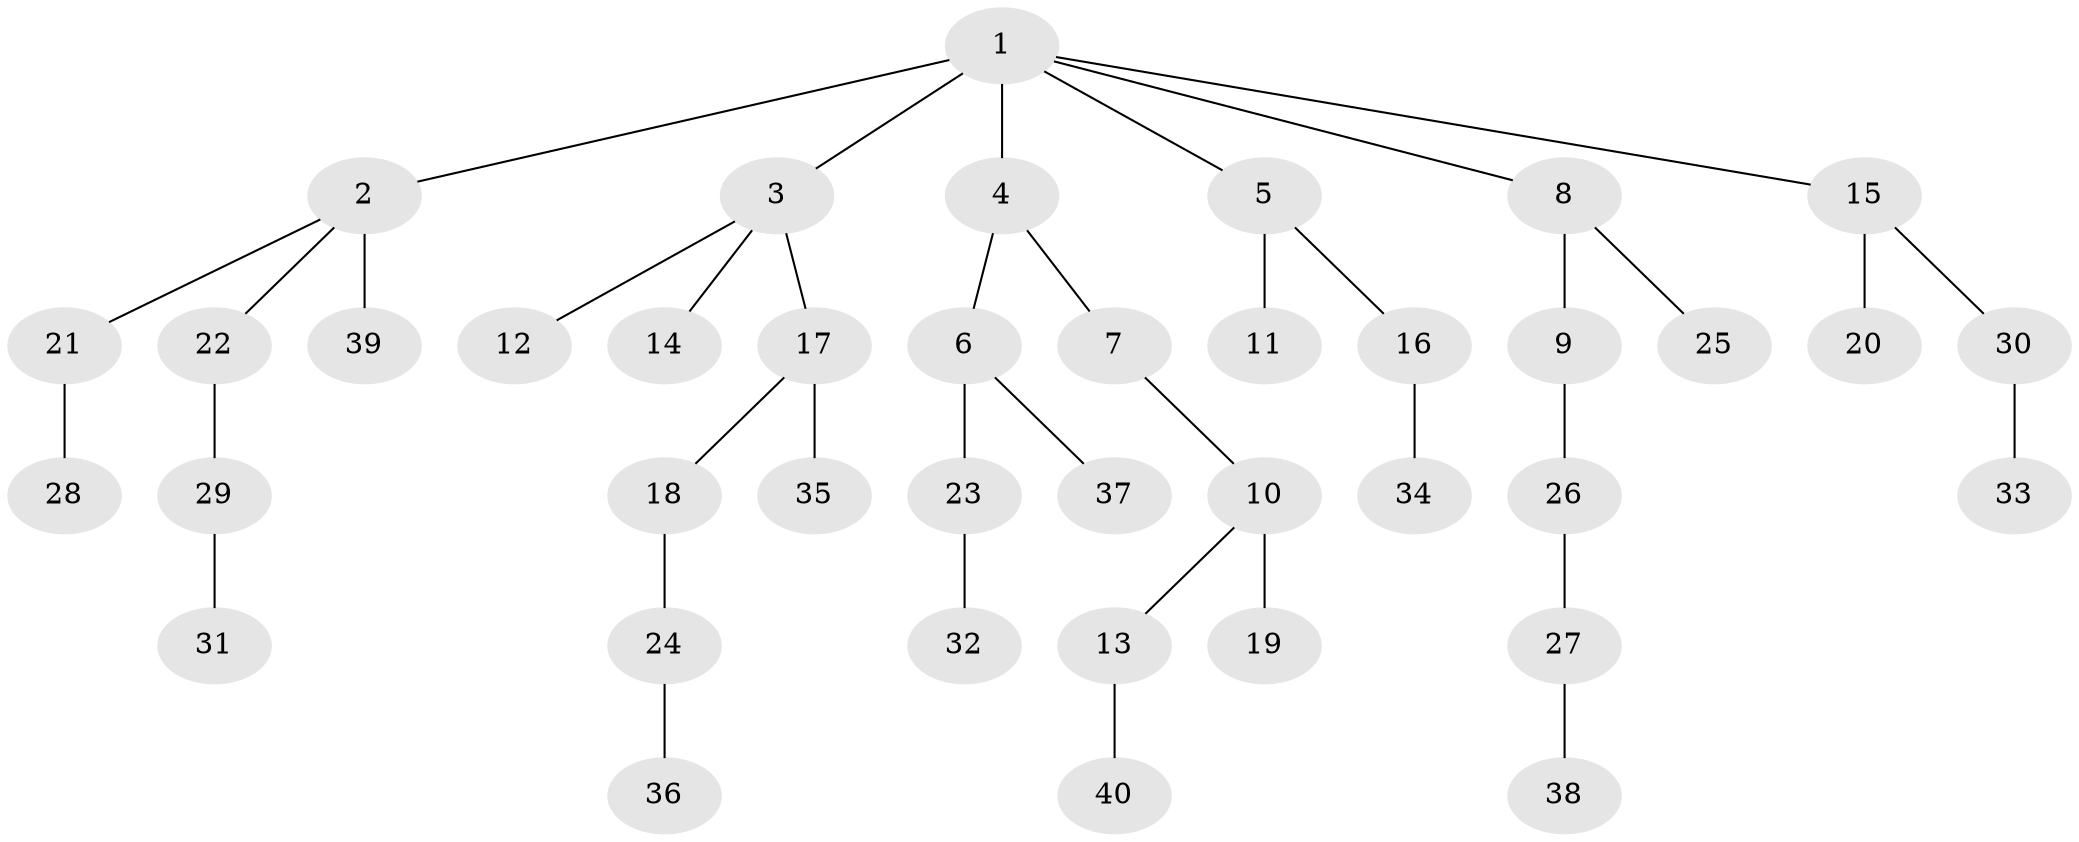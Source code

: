 // original degree distribution, {8: 0.007751937984496124, 2: 0.20930232558139536, 6: 0.007751937984496124, 5: 0.06201550387596899, 3: 0.12403100775193798, 1: 0.5271317829457365, 4: 0.06201550387596899}
// Generated by graph-tools (version 1.1) at 2025/52/03/04/25 22:52:04]
// undirected, 40 vertices, 39 edges
graph export_dot {
  node [color=gray90,style=filled];
  1;
  2;
  3;
  4;
  5;
  6;
  7;
  8;
  9;
  10;
  11;
  12;
  13;
  14;
  15;
  16;
  17;
  18;
  19;
  20;
  21;
  22;
  23;
  24;
  25;
  26;
  27;
  28;
  29;
  30;
  31;
  32;
  33;
  34;
  35;
  36;
  37;
  38;
  39;
  40;
  1 -- 2 [weight=2.0];
  1 -- 3 [weight=1.0];
  1 -- 4 [weight=1.0];
  1 -- 5 [weight=1.0];
  1 -- 8 [weight=1.0];
  1 -- 15 [weight=1.0];
  2 -- 21 [weight=1.0];
  2 -- 22 [weight=1.0];
  2 -- 39 [weight=1.0];
  3 -- 12 [weight=1.0];
  3 -- 14 [weight=1.0];
  3 -- 17 [weight=1.0];
  4 -- 6 [weight=1.0];
  4 -- 7 [weight=1.0];
  5 -- 11 [weight=1.0];
  5 -- 16 [weight=1.0];
  6 -- 23 [weight=1.0];
  6 -- 37 [weight=1.0];
  7 -- 10 [weight=1.0];
  8 -- 9 [weight=1.0];
  8 -- 25 [weight=1.0];
  9 -- 26 [weight=1.0];
  10 -- 13 [weight=1.0];
  10 -- 19 [weight=2.0];
  13 -- 40 [weight=1.0];
  15 -- 20 [weight=2.0];
  15 -- 30 [weight=1.0];
  16 -- 34 [weight=2.0];
  17 -- 18 [weight=1.0];
  17 -- 35 [weight=1.0];
  18 -- 24 [weight=1.0];
  21 -- 28 [weight=1.0];
  22 -- 29 [weight=1.0];
  23 -- 32 [weight=1.0];
  24 -- 36 [weight=1.0];
  26 -- 27 [weight=1.0];
  27 -- 38 [weight=1.0];
  29 -- 31 [weight=1.0];
  30 -- 33 [weight=2.0];
}
